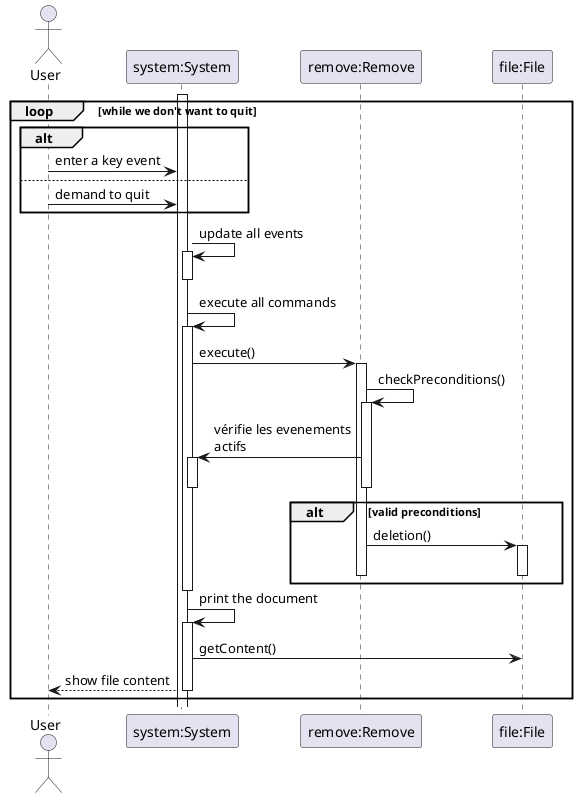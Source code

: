 @startuml

actor User as U
participant "system:System" as S
participant "remove:Remove" as C
participant "file:File" as F
activate S

loop while we don't want to quit

alt
U -> S : enter a key event
else
U -> S : demand to quit
end

S -> S : update all events
activate S
deactivate S

S -> S : execute all commands
activate S

S -> C : execute()
activate C
C -> C : checkPreconditions()
activate C
C -> S : vérifie les evenements \nactifs
activate S
deactivate S

deactivate C
alt valid preconditions


C -> F : deletion()
activate F
deactivate F


deactivate C

end
deactivate S

S -> S : print the document
activate S

S -> F : getContent()

S --> U : show file content
deactivate S

end

@enduml
